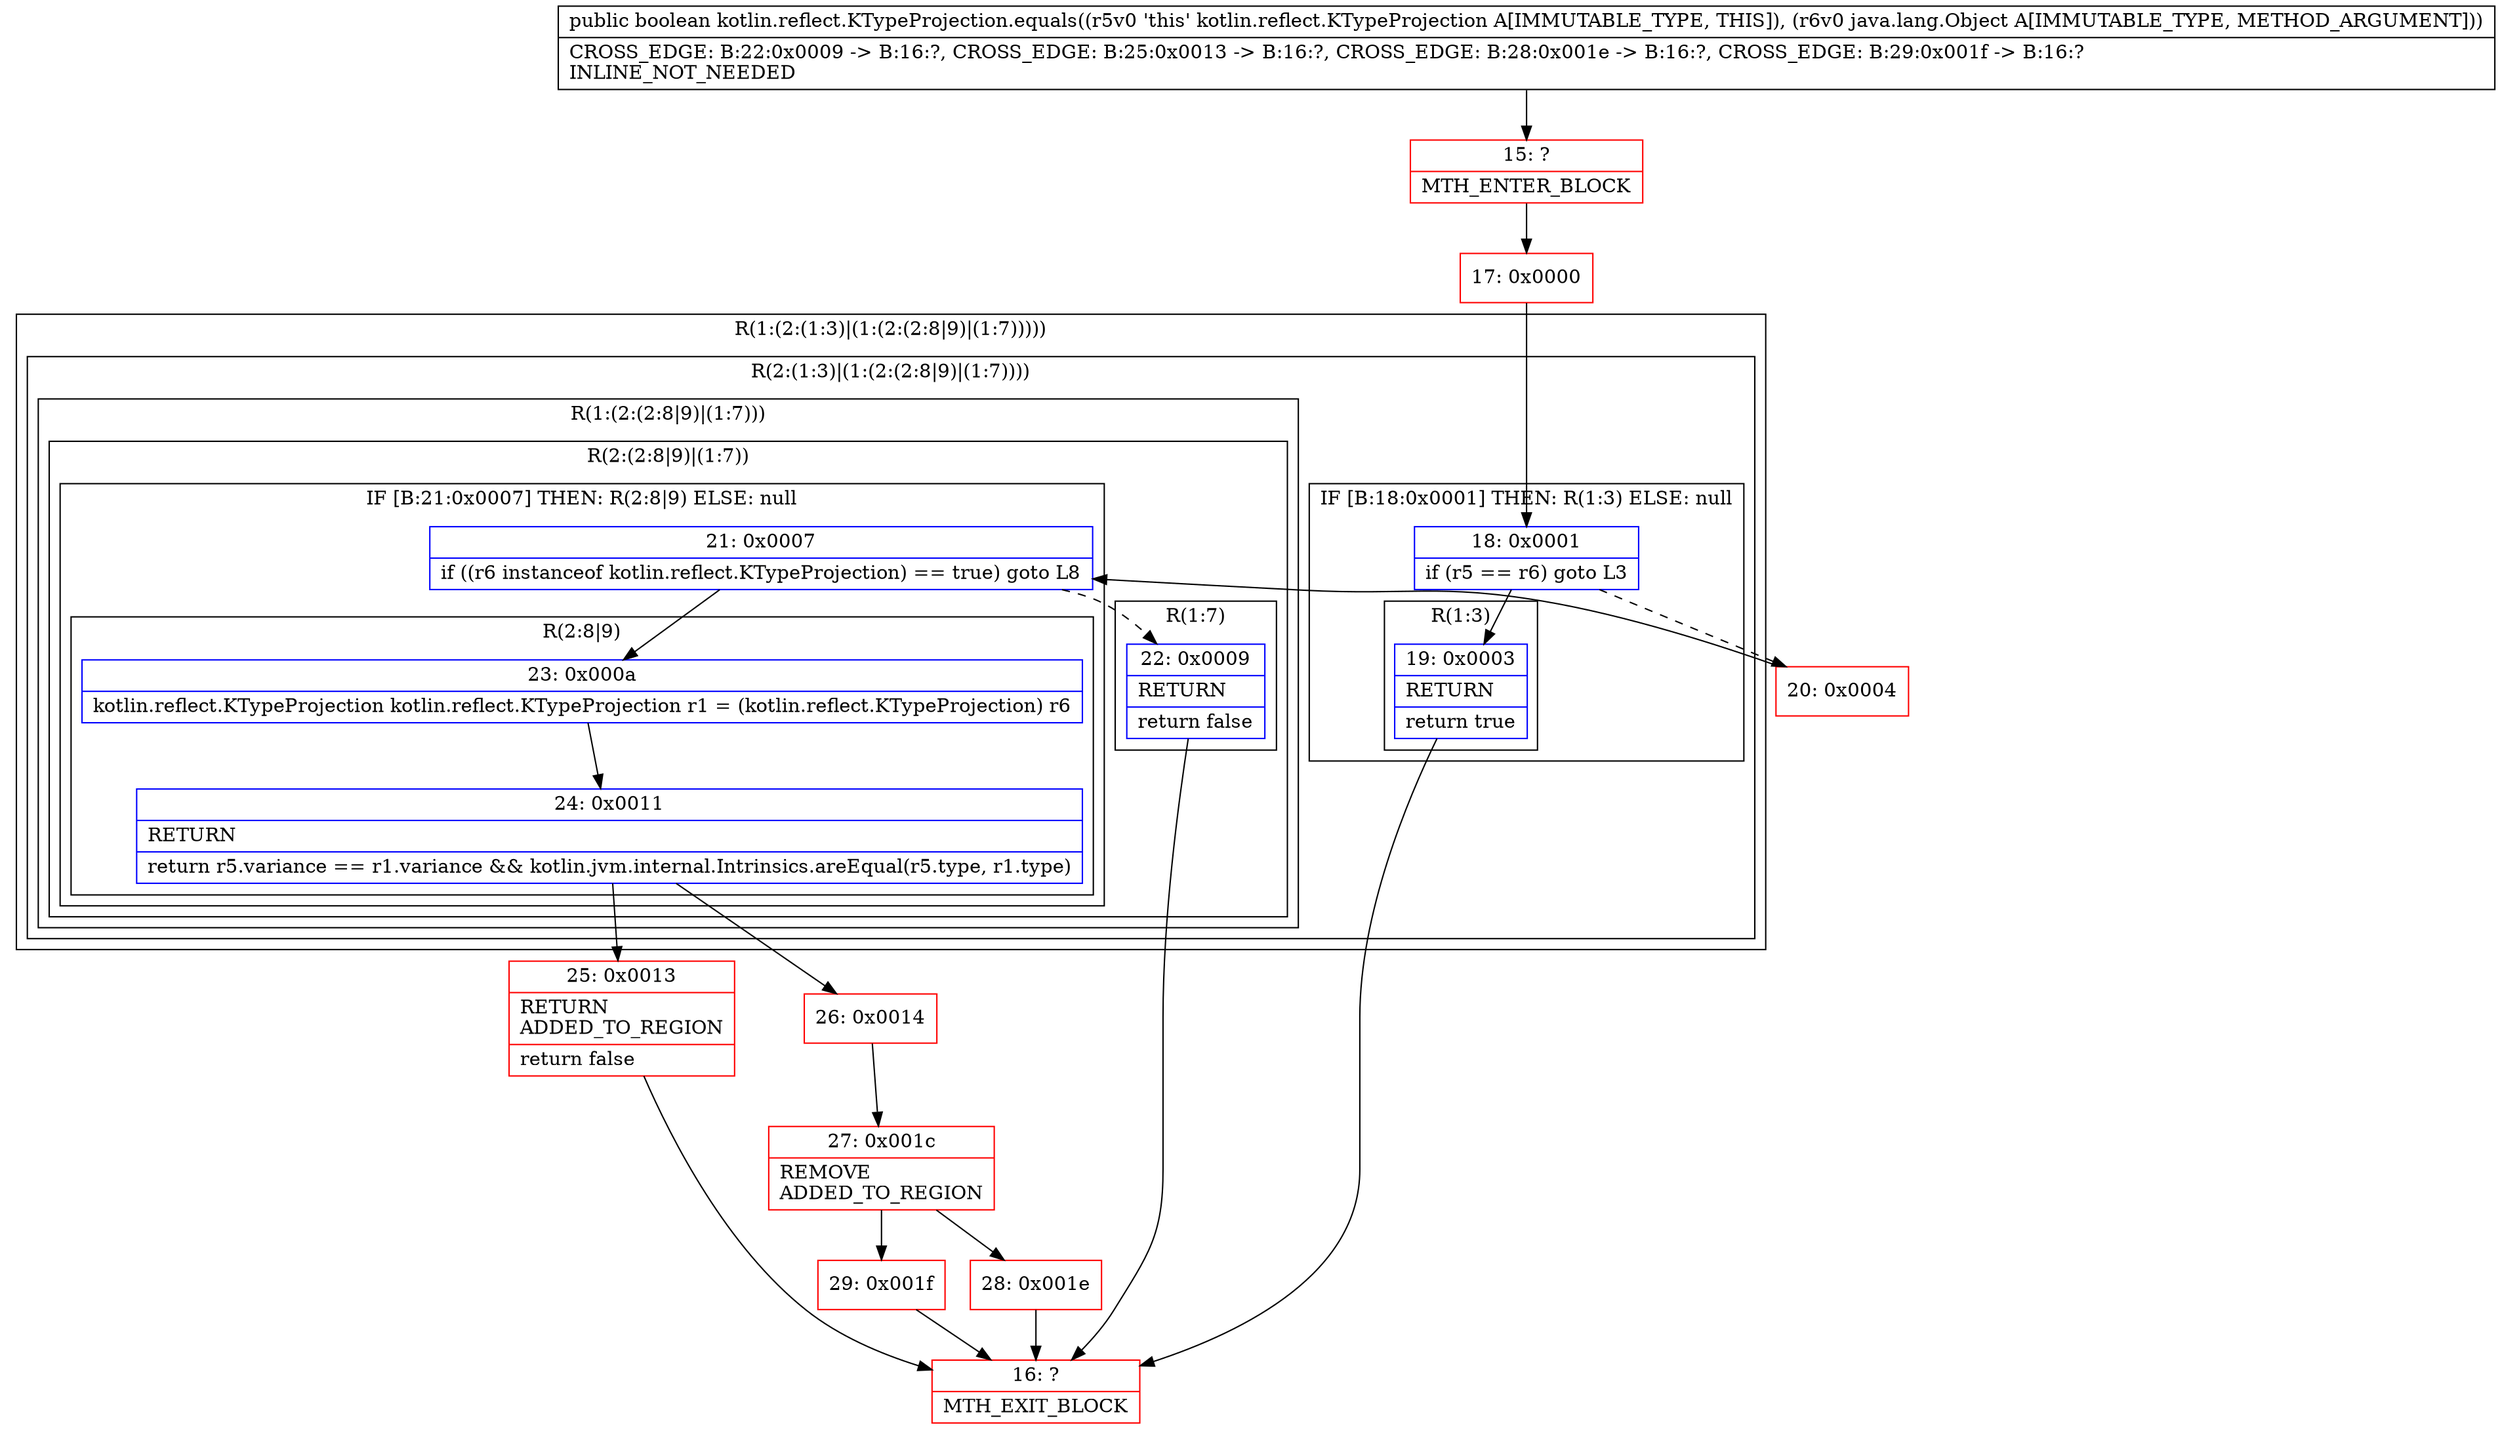digraph "CFG forkotlin.reflect.KTypeProjection.equals(Ljava\/lang\/Object;)Z" {
subgraph cluster_Region_729782348 {
label = "R(1:(2:(1:3)|(1:(2:(2:8|9)|(1:7)))))";
node [shape=record,color=blue];
subgraph cluster_Region_1509666399 {
label = "R(2:(1:3)|(1:(2:(2:8|9)|(1:7))))";
node [shape=record,color=blue];
subgraph cluster_IfRegion_2130504925 {
label = "IF [B:18:0x0001] THEN: R(1:3) ELSE: null";
node [shape=record,color=blue];
Node_18 [shape=record,label="{18\:\ 0x0001|if (r5 == r6) goto L3\l}"];
subgraph cluster_Region_1838011865 {
label = "R(1:3)";
node [shape=record,color=blue];
Node_19 [shape=record,label="{19\:\ 0x0003|RETURN\l|return true\l}"];
}
}
subgraph cluster_Region_979869148 {
label = "R(1:(2:(2:8|9)|(1:7)))";
node [shape=record,color=blue];
subgraph cluster_Region_1055540633 {
label = "R(2:(2:8|9)|(1:7))";
node [shape=record,color=blue];
subgraph cluster_IfRegion_661249181 {
label = "IF [B:21:0x0007] THEN: R(2:8|9) ELSE: null";
node [shape=record,color=blue];
Node_21 [shape=record,label="{21\:\ 0x0007|if ((r6 instanceof kotlin.reflect.KTypeProjection) == true) goto L8\l}"];
subgraph cluster_Region_1288259641 {
label = "R(2:8|9)";
node [shape=record,color=blue];
Node_23 [shape=record,label="{23\:\ 0x000a|kotlin.reflect.KTypeProjection kotlin.reflect.KTypeProjection r1 = (kotlin.reflect.KTypeProjection) r6\l}"];
Node_24 [shape=record,label="{24\:\ 0x0011|RETURN\l|return r5.variance == r1.variance && kotlin.jvm.internal.Intrinsics.areEqual(r5.type, r1.type)\l}"];
}
}
subgraph cluster_Region_608822964 {
label = "R(1:7)";
node [shape=record,color=blue];
Node_22 [shape=record,label="{22\:\ 0x0009|RETURN\l|return false\l}"];
}
}
}
}
}
Node_15 [shape=record,color=red,label="{15\:\ ?|MTH_ENTER_BLOCK\l}"];
Node_17 [shape=record,color=red,label="{17\:\ 0x0000}"];
Node_16 [shape=record,color=red,label="{16\:\ ?|MTH_EXIT_BLOCK\l}"];
Node_20 [shape=record,color=red,label="{20\:\ 0x0004}"];
Node_25 [shape=record,color=red,label="{25\:\ 0x0013|RETURN\lADDED_TO_REGION\l|return false\l}"];
Node_26 [shape=record,color=red,label="{26\:\ 0x0014}"];
Node_27 [shape=record,color=red,label="{27\:\ 0x001c|REMOVE\lADDED_TO_REGION\l}"];
Node_28 [shape=record,color=red,label="{28\:\ 0x001e}"];
Node_29 [shape=record,color=red,label="{29\:\ 0x001f}"];
MethodNode[shape=record,label="{public boolean kotlin.reflect.KTypeProjection.equals((r5v0 'this' kotlin.reflect.KTypeProjection A[IMMUTABLE_TYPE, THIS]), (r6v0 java.lang.Object A[IMMUTABLE_TYPE, METHOD_ARGUMENT]))  | CROSS_EDGE: B:22:0x0009 \-\> B:16:?, CROSS_EDGE: B:25:0x0013 \-\> B:16:?, CROSS_EDGE: B:28:0x001e \-\> B:16:?, CROSS_EDGE: B:29:0x001f \-\> B:16:?\lINLINE_NOT_NEEDED\l}"];
MethodNode -> Node_15;Node_18 -> Node_19;
Node_18 -> Node_20[style=dashed];
Node_19 -> Node_16;
Node_21 -> Node_22[style=dashed];
Node_21 -> Node_23;
Node_23 -> Node_24;
Node_24 -> Node_25;
Node_24 -> Node_26;
Node_22 -> Node_16;
Node_15 -> Node_17;
Node_17 -> Node_18;
Node_20 -> Node_21;
Node_25 -> Node_16;
Node_26 -> Node_27;
Node_27 -> Node_28;
Node_27 -> Node_29;
Node_28 -> Node_16;
Node_29 -> Node_16;
}

